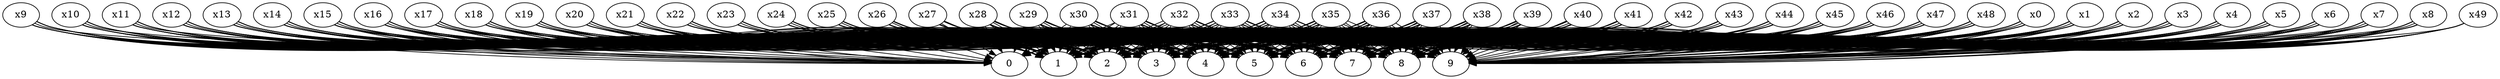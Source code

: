 digraph {
    0x0 []
    0x1 []
    0x2 []
    0x3 []
    0x4 []
    0x5 []
    0x6 []
    0x7 []
    0x8 []
    0x9 []
    0x10 []
    0x11 []
    0x12 []
    0x13 []
    0x14 []
    0x15 []
    0x16 []
    0x17 []
    0x18 []
    0x19 []
    0x20 []
    0x21 []
    0x22 []
    0x23 []
    0x24 []
    0x25 []
    0x26 []
    0x27 []
    0x28 []
    0x29 []
    0x30 []
    0x31 []
    0x32 []
    0x33 []
    0x34 []
    0x35 []
    0x36 []
    0x37 []
    0x38 []
    0x39 []
    0x40 []
    0x41 []
    0x42 []
    0x43 []
    0x44 []
    0x45 []
    0x46 []
    0x47 []
    0x48 []
    0x49 []
    1x0 []
    1x1 []
    1x2 []
    1x3 []
    1x4 []
    1x5 []
    1x6 []
    1x7 []
    1x8 []
    1x9 []
    1x10 []
    1x11 []
    1x12 []
    1x13 []
    1x14 []
    1x15 []
    1x16 []
    1x17 []
    1x18 []
    1x19 []
    1x20 []
    1x21 []
    1x22 []
    1x23 []
    1x24 []
    1x25 []
    1x26 []
    1x27 []
    1x28 []
    1x29 []
    1x30 []
    1x31 []
    1x32 []
    1x33 []
    1x34 []
    1x35 []
    1x36 []
    1x37 []
    1x38 []
    1x39 []
    1x40 []
    1x41 []
    1x42 []
    1x43 []
    1x44 []
    1x45 []
    1x46 []
    1x47 []
    1x48 []
    1x49 []
    2x0 []
    2x1 []
    2x2 []
    2x3 []
    2x4 []
    2x5 []
    2x6 []
    2x7 []
    2x8 []
    2x9 []
    2x10 []
    2x11 []
    2x12 []
    2x13 []
    2x14 []
    2x15 []
    2x16 []
    2x17 []
    2x18 []
    2x19 []
    2x20 []
    2x21 []
    2x22 []
    2x23 []
    2x24 []
    2x25 []
    2x26 []
    2x27 []
    2x28 []
    2x29 []
    2x30 []
    2x31 []
    2x32 []
    2x33 []
    2x34 []
    2x35 []
    2x36 []
    2x37 []
    2x38 []
    2x39 []
    2x40 []
    2x41 []
    2x42 []
    2x43 []
    2x44 []
    2x45 []
    2x46 []
    2x47 []
    2x48 []
    2x49 []
    3x0 []
    3x1 []
    3x2 []
    3x3 []
    3x4 []
    3x5 []
    3x6 []
    3x7 []
    3x8 []
    3x9 []
    3x10 []
    3x11 []
    3x12 []
    3x13 []
    3x14 []
    3x15 []
    3x16 []
    3x17 []
    3x18 []
    3x19 []
    3x20 []
    3x21 []
    3x22 []
    3x23 []
    3x24 []
    3x25 []
    3x26 []
    3x27 []
    3x28 []
    3x29 []
    3x30 []
    3x31 []
    3x32 []
    3x33 []
    3x34 []
    3x35 []
    3x36 []
    3x37 []
    3x38 []
    3x39 []
    3x40 []
    3x41 []
    3x42 []
    3x43 []
    3x44 []
    3x45 []
    3x46 []
    3x47 []
    3x48 []
    3x49 []
    4x0 []
    4x1 []
    4x2 []
    4x3 []
    4x4 []
    4x5 []
    4x6 []
    4x7 []
    4x8 []
    4x9 []
    4x10 []
    4x11 []
    4x12 []
    4x13 []
    4x14 []
    4x15 []
    4x16 []
    4x17 []
    4x18 []
    4x19 []
    4x20 []
    4x21 []
    4x22 []
    4x23 []
    4x24 []
    4x25 []
    4x26 []
    4x27 []
    4x28 []
    4x29 []
    4x30 []
    4x31 []
    4x32 []
    4x33 []
    4x34 []
    4x35 []
    4x36 []
    4x37 []
    4x38 []
    4x39 []
    4x40 []
    4x41 []
    4x42 []
    4x43 []
    4x44 []
    4x45 []
    4x46 []
    4x47 []
    4x48 []
    4x49 []
    5x0 []
    5x1 []
    5x2 []
    5x3 []
    5x4 []
    5x5 []
    5x6 []
    5x7 []
    5x8 []
    5x9 []
    5x10 []
    5x11 []
    5x12 []
    5x13 []
    5x14 []
    5x15 []
    5x16 []
    5x17 []
    5x18 []
    5x19 []
    5x20 []
    5x21 []
    5x22 []
    5x23 []
    5x24 []
    5x25 []
    5x26 []
    5x27 []
    5x28 []
    5x29 []
    5x30 []
    5x31 []
    5x32 []
    5x33 []
    5x34 []
    5x35 []
    5x36 []
    5x37 []
    5x38 []
    5x39 []
    5x40 []
    5x41 []
    5x42 []
    5x43 []
    5x44 []
    5x45 []
    5x46 []
    5x47 []
    5x48 []
    5x49 []
    6x0 []
    6x1 []
    6x2 []
    6x3 []
    6x4 []
    6x5 []
    6x6 []
    6x7 []
    6x8 []
    6x9 []
    6x10 []
    6x11 []
    6x12 []
    6x13 []
    6x14 []
    6x15 []
    6x16 []
    6x17 []
    6x18 []
    6x19 []
    6x20 []
    6x21 []
    6x22 []
    6x23 []
    6x24 []
    6x25 []
    6x26 []
    6x27 []
    6x28 []
    6x29 []
    6x30 []
    6x31 []
    6x32 []
    6x33 []
    6x34 []
    6x35 []
    6x36 []
    6x37 []
    6x38 []
    6x39 []
    6x40 []
    6x41 []
    6x42 []
    6x43 []
    6x44 []
    6x45 []
    6x46 []
    6x47 []
    6x48 []
    6x49 []
    7x0 []
    7x1 []
    7x2 []
    7x3 []
    7x4 []
    7x5 []
    7x6 []
    7x7 []
    7x8 []
    7x9 []
    7x10 []
    7x11 []
    7x12 []
    7x13 []
    7x14 []
    7x15 []
    7x16 []
    7x17 []
    7x18 []
    7x19 []
    7x20 []
    7x21 []
    7x22 []
    7x23 []
    7x24 []
    7x25 []
    7x26 []
    7x27 []
    7x28 []
    7x29 []
    7x30 []
    7x31 []
    7x32 []
    7x33 []
    7x34 []
    7x35 []
    7x36 []
    7x37 []
    7x38 []
    7x39 []
    7x40 []
    7x41 []
    7x42 []
    7x43 []
    7x44 []
    7x45 []
    7x46 []
    7x47 []
    7x48 []
    7x49 []
    8x0 []
    8x1 []
    8x2 []
    8x3 []
    8x4 []
    8x5 []
    8x6 []
    8x7 []
    8x8 []
    8x9 []
    8x10 []
    8x11 []
    8x12 []
    8x13 []
    8x14 []
    8x15 []
    8x16 []
    8x17 []
    8x18 []
    8x19 []
    8x20 []
    8x21 []
    8x22 []
    8x23 []
    8x24 []
    8x25 []
    8x26 []
    8x27 []
    8x28 []
    8x29 []
    8x30 []
    8x31 []
    8x32 []
    8x33 []
    8x34 []
    8x35 []
    8x36 []
    8x37 []
    8x38 []
    8x39 []
    8x40 []
    8x41 []
    8x42 []
    8x43 []
    8x44 []
    8x45 []
    8x46 []
    8x47 []
    8x48 []
    8x49 []
    9x0 []
    9x1 []
    9x2 []
    9x3 []
    9x4 []
    9x5 []
    9x6 []
    9x7 []
    9x8 []
    9x9 []
    9x10 []
    9x11 []
    9x12 []
    9x13 []
    9x14 []
    9x15 []
    9x16 []
    9x17 []
    9x18 []
    9x19 []
    9x20 []
    9x21 []
    9x22 []
    9x23 []
    9x24 []
    9x25 []
    9x26 []
    9x27 []
    9x28 []
    9x29 []
    9x30 []
    9x31 []
    9x32 []
    9x33 []
    9x34 []
    9x35 []
    9x36 []
    9x37 []
    9x38 []
    9x39 []
    9x40 []
    9x41 []
    9x42 []
    9x43 []
    9x44 []
    9x45 []
    9x46 []
    9x47 []
    9x48 []
    9x49 []
    0x0 -> 0x1
    0x1 -> 0x2
    0x2 -> 0x3
    0x3 -> 0x4
    0x4 -> 0x5
    0x5 -> 0x6
    0x6 -> 0x7
    0x7 -> 0x8
    0x8 -> 0x9
    0x9 -> 0x10
    0x10 -> 0x11
    0x11 -> 0x12
    0x12 -> 0x13
    0x13 -> 0x14
    0x14 -> 0x15
    0x15 -> 0x16
    0x16 -> 0x17
    0x17 -> 0x18
    0x18 -> 0x19
    0x19 -> 0x20
    0x20 -> 0x21
    0x21 -> 0x22
    0x22 -> 0x23
    0x23 -> 0x24
    0x24 -> 0x25
    0x25 -> 0x26
    0x26 -> 0x27
    0x27 -> 0x28
    0x28 -> 0x29
    0x29 -> 0x30
    0x30 -> 0x31
    0x31 -> 0x32
    0x32 -> 0x33
    0x33 -> 0x34
    0x34 -> 0x35
    0x35 -> 0x36
    0x36 -> 0x37
    0x37 -> 0x38
    0x38 -> 0x39
    0x39 -> 0x40
    0x40 -> 0x41
    0x41 -> 0x42
    0x42 -> 0x43
    0x43 -> 0x44
    0x44 -> 0x45
    0x45 -> 0x46
    0x46 -> 0x47
    0x47 -> 0x48
    0x48 -> 0x49
    0x0 -> 1x0
    1x0 -> 1x1
    0x1 -> 1x1
    1x1 -> 1x2
    0x2 -> 1x2
    1x2 -> 1x3
    0x3 -> 1x3
    1x3 -> 1x4
    0x4 -> 1x4
    1x4 -> 1x5
    0x5 -> 1x5
    1x5 -> 1x6
    0x6 -> 1x6
    1x6 -> 1x7
    0x7 -> 1x7
    1x7 -> 1x8
    0x8 -> 1x8
    1x8 -> 1x9
    0x9 -> 1x9
    1x9 -> 1x10
    0x10 -> 1x10
    1x10 -> 1x11
    0x11 -> 1x11
    1x11 -> 1x12
    0x12 -> 1x12
    1x12 -> 1x13
    0x13 -> 1x13
    1x13 -> 1x14
    0x14 -> 1x14
    1x14 -> 1x15
    0x15 -> 1x15
    1x15 -> 1x16
    0x16 -> 1x16
    1x16 -> 1x17
    0x17 -> 1x17
    1x17 -> 1x18
    0x18 -> 1x18
    1x18 -> 1x19
    0x19 -> 1x19
    1x19 -> 1x20
    0x20 -> 1x20
    1x20 -> 1x21
    0x21 -> 1x21
    1x21 -> 1x22
    0x22 -> 1x22
    1x22 -> 1x23
    0x23 -> 1x23
    1x23 -> 1x24
    0x24 -> 1x24
    1x24 -> 1x25
    0x25 -> 1x25
    1x25 -> 1x26
    0x26 -> 1x26
    1x26 -> 1x27
    0x27 -> 1x27
    1x27 -> 1x28
    0x28 -> 1x28
    1x28 -> 1x29
    0x29 -> 1x29
    1x29 -> 1x30
    0x30 -> 1x30
    1x30 -> 1x31
    0x31 -> 1x31
    1x31 -> 1x32
    0x32 -> 1x32
    1x32 -> 1x33
    0x33 -> 1x33
    1x33 -> 1x34
    0x34 -> 1x34
    1x34 -> 1x35
    0x35 -> 1x35
    1x35 -> 1x36
    0x36 -> 1x36
    1x36 -> 1x37
    0x37 -> 1x37
    1x37 -> 1x38
    0x38 -> 1x38
    1x38 -> 1x39
    0x39 -> 1x39
    1x39 -> 1x40
    0x40 -> 1x40
    1x40 -> 1x41
    0x41 -> 1x41
    1x41 -> 1x42
    0x42 -> 1x42
    1x42 -> 1x43
    0x43 -> 1x43
    1x43 -> 1x44
    0x44 -> 1x44
    1x44 -> 1x45
    0x45 -> 1x45
    1x45 -> 1x46
    0x46 -> 1x46
    1x46 -> 1x47
    0x47 -> 1x47
    1x47 -> 1x48
    0x48 -> 1x48
    1x48 -> 1x49
    0x49 -> 1x49
    1x0 -> 2x0
    2x0 -> 2x1
    1x1 -> 2x1
    2x1 -> 2x2
    1x2 -> 2x2
    2x2 -> 2x3
    1x3 -> 2x3
    2x3 -> 2x4
    1x4 -> 2x4
    2x4 -> 2x5
    1x5 -> 2x5
    2x5 -> 2x6
    1x6 -> 2x6
    2x6 -> 2x7
    1x7 -> 2x7
    2x7 -> 2x8
    1x8 -> 2x8
    2x8 -> 2x9
    1x9 -> 2x9
    2x9 -> 2x10
    1x10 -> 2x10
    2x10 -> 2x11
    1x11 -> 2x11
    2x11 -> 2x12
    1x12 -> 2x12
    2x12 -> 2x13
    1x13 -> 2x13
    2x13 -> 2x14
    1x14 -> 2x14
    2x14 -> 2x15
    1x15 -> 2x15
    2x15 -> 2x16
    1x16 -> 2x16
    2x16 -> 2x17
    1x17 -> 2x17
    2x17 -> 2x18
    1x18 -> 2x18
    2x18 -> 2x19
    1x19 -> 2x19
    2x19 -> 2x20
    1x20 -> 2x20
    2x20 -> 2x21
    1x21 -> 2x21
    2x21 -> 2x22
    1x22 -> 2x22
    2x22 -> 2x23
    1x23 -> 2x23
    2x23 -> 2x24
    1x24 -> 2x24
    2x24 -> 2x25
    1x25 -> 2x25
    2x25 -> 2x26
    1x26 -> 2x26
    2x26 -> 2x27
    1x27 -> 2x27
    2x27 -> 2x28
    1x28 -> 2x28
    2x28 -> 2x29
    1x29 -> 2x29
    2x29 -> 2x30
    1x30 -> 2x30
    2x30 -> 2x31
    1x31 -> 2x31
    2x31 -> 2x32
    1x32 -> 2x32
    2x32 -> 2x33
    1x33 -> 2x33
    2x33 -> 2x34
    1x34 -> 2x34
    2x34 -> 2x35
    1x35 -> 2x35
    2x35 -> 2x36
    1x36 -> 2x36
    2x36 -> 2x37
    1x37 -> 2x37
    2x37 -> 2x38
    1x38 -> 2x38
    2x38 -> 2x39
    1x39 -> 2x39
    2x39 -> 2x40
    1x40 -> 2x40
    2x40 -> 2x41
    1x41 -> 2x41
    2x41 -> 2x42
    1x42 -> 2x42
    2x42 -> 2x43
    1x43 -> 2x43
    2x43 -> 2x44
    1x44 -> 2x44
    2x44 -> 2x45
    1x45 -> 2x45
    2x45 -> 2x46
    1x46 -> 2x46
    2x46 -> 2x47
    1x47 -> 2x47
    2x47 -> 2x48
    1x48 -> 2x48
    2x48 -> 2x49
    1x49 -> 2x49
    2x0 -> 3x0
    3x0 -> 3x1
    2x1 -> 3x1
    3x1 -> 3x2
    2x2 -> 3x2
    3x2 -> 3x3
    2x3 -> 3x3
    3x3 -> 3x4
    2x4 -> 3x4
    3x4 -> 3x5
    2x5 -> 3x5
    3x5 -> 3x6
    2x6 -> 3x6
    3x6 -> 3x7
    2x7 -> 3x7
    3x7 -> 3x8
    2x8 -> 3x8
    3x8 -> 3x9
    2x9 -> 3x9
    3x9 -> 3x10
    2x10 -> 3x10
    3x10 -> 3x11
    2x11 -> 3x11
    3x11 -> 3x12
    2x12 -> 3x12
    3x12 -> 3x13
    2x13 -> 3x13
    3x13 -> 3x14
    2x14 -> 3x14
    3x14 -> 3x15
    2x15 -> 3x15
    3x15 -> 3x16
    2x16 -> 3x16
    3x16 -> 3x17
    2x17 -> 3x17
    3x17 -> 3x18
    2x18 -> 3x18
    3x18 -> 3x19
    2x19 -> 3x19
    3x19 -> 3x20
    2x20 -> 3x20
    3x20 -> 3x21
    2x21 -> 3x21
    3x21 -> 3x22
    2x22 -> 3x22
    3x22 -> 3x23
    2x23 -> 3x23
    3x23 -> 3x24
    2x24 -> 3x24
    3x24 -> 3x25
    2x25 -> 3x25
    3x25 -> 3x26
    2x26 -> 3x26
    3x26 -> 3x27
    2x27 -> 3x27
    3x27 -> 3x28
    2x28 -> 3x28
    3x28 -> 3x29
    2x29 -> 3x29
    3x29 -> 3x30
    2x30 -> 3x30
    3x30 -> 3x31
    2x31 -> 3x31
    3x31 -> 3x32
    2x32 -> 3x32
    3x32 -> 3x33
    2x33 -> 3x33
    3x33 -> 3x34
    2x34 -> 3x34
    3x34 -> 3x35
    2x35 -> 3x35
    3x35 -> 3x36
    2x36 -> 3x36
    3x36 -> 3x37
    2x37 -> 3x37
    3x37 -> 3x38
    2x38 -> 3x38
    3x38 -> 3x39
    2x39 -> 3x39
    3x39 -> 3x40
    2x40 -> 3x40
    3x40 -> 3x41
    2x41 -> 3x41
    3x41 -> 3x42
    2x42 -> 3x42
    3x42 -> 3x43
    2x43 -> 3x43
    3x43 -> 3x44
    2x44 -> 3x44
    3x44 -> 3x45
    2x45 -> 3x45
    3x45 -> 3x46
    2x46 -> 3x46
    3x46 -> 3x47
    2x47 -> 3x47
    3x47 -> 3x48
    2x48 -> 3x48
    3x48 -> 3x49
    2x49 -> 3x49
    3x0 -> 4x0
    4x0 -> 4x1
    3x1 -> 4x1
    4x1 -> 4x2
    3x2 -> 4x2
    4x2 -> 4x3
    3x3 -> 4x3
    4x3 -> 4x4
    3x4 -> 4x4
    4x4 -> 4x5
    3x5 -> 4x5
    4x5 -> 4x6
    3x6 -> 4x6
    4x6 -> 4x7
    3x7 -> 4x7
    4x7 -> 4x8
    3x8 -> 4x8
    4x8 -> 4x9
    3x9 -> 4x9
    4x9 -> 4x10
    3x10 -> 4x10
    4x10 -> 4x11
    3x11 -> 4x11
    4x11 -> 4x12
    3x12 -> 4x12
    4x12 -> 4x13
    3x13 -> 4x13
    4x13 -> 4x14
    3x14 -> 4x14
    4x14 -> 4x15
    3x15 -> 4x15
    4x15 -> 4x16
    3x16 -> 4x16
    4x16 -> 4x17
    3x17 -> 4x17
    4x17 -> 4x18
    3x18 -> 4x18
    4x18 -> 4x19
    3x19 -> 4x19
    4x19 -> 4x20
    3x20 -> 4x20
    4x20 -> 4x21
    3x21 -> 4x21
    4x21 -> 4x22
    3x22 -> 4x22
    4x22 -> 4x23
    3x23 -> 4x23
    4x23 -> 4x24
    3x24 -> 4x24
    4x24 -> 4x25
    3x25 -> 4x25
    4x25 -> 4x26
    3x26 -> 4x26
    4x26 -> 4x27
    3x27 -> 4x27
    4x27 -> 4x28
    3x28 -> 4x28
    4x28 -> 4x29
    3x29 -> 4x29
    4x29 -> 4x30
    3x30 -> 4x30
    4x30 -> 4x31
    3x31 -> 4x31
    4x31 -> 4x32
    3x32 -> 4x32
    4x32 -> 4x33
    3x33 -> 4x33
    4x33 -> 4x34
    3x34 -> 4x34
    4x34 -> 4x35
    3x35 -> 4x35
    4x35 -> 4x36
    3x36 -> 4x36
    4x36 -> 4x37
    3x37 -> 4x37
    4x37 -> 4x38
    3x38 -> 4x38
    4x38 -> 4x39
    3x39 -> 4x39
    4x39 -> 4x40
    3x40 -> 4x40
    4x40 -> 4x41
    3x41 -> 4x41
    4x41 -> 4x42
    3x42 -> 4x42
    4x42 -> 4x43
    3x43 -> 4x43
    4x43 -> 4x44
    3x44 -> 4x44
    4x44 -> 4x45
    3x45 -> 4x45
    4x45 -> 4x46
    3x46 -> 4x46
    4x46 -> 4x47
    3x47 -> 4x47
    4x47 -> 4x48
    3x48 -> 4x48
    4x48 -> 4x49
    3x49 -> 4x49
    4x0 -> 5x0
    5x0 -> 5x1
    4x1 -> 5x1
    5x1 -> 5x2
    4x2 -> 5x2
    5x2 -> 5x3
    4x3 -> 5x3
    5x3 -> 5x4
    4x4 -> 5x4
    5x4 -> 5x5
    4x5 -> 5x5
    5x5 -> 5x6
    4x6 -> 5x6
    5x6 -> 5x7
    4x7 -> 5x7
    5x7 -> 5x8
    4x8 -> 5x8
    5x8 -> 5x9
    4x9 -> 5x9
    5x9 -> 5x10
    4x10 -> 5x10
    5x10 -> 5x11
    4x11 -> 5x11
    5x11 -> 5x12
    4x12 -> 5x12
    5x12 -> 5x13
    4x13 -> 5x13
    5x13 -> 5x14
    4x14 -> 5x14
    5x14 -> 5x15
    4x15 -> 5x15
    5x15 -> 5x16
    4x16 -> 5x16
    5x16 -> 5x17
    4x17 -> 5x17
    5x17 -> 5x18
    4x18 -> 5x18
    5x18 -> 5x19
    4x19 -> 5x19
    5x19 -> 5x20
    4x20 -> 5x20
    5x20 -> 5x21
    4x21 -> 5x21
    5x21 -> 5x22
    4x22 -> 5x22
    5x22 -> 5x23
    4x23 -> 5x23
    5x23 -> 5x24
    4x24 -> 5x24
    5x24 -> 5x25
    4x25 -> 5x25
    5x25 -> 5x26
    4x26 -> 5x26
    5x26 -> 5x27
    4x27 -> 5x27
    5x27 -> 5x28
    4x28 -> 5x28
    5x28 -> 5x29
    4x29 -> 5x29
    5x29 -> 5x30
    4x30 -> 5x30
    5x30 -> 5x31
    4x31 -> 5x31
    5x31 -> 5x32
    4x32 -> 5x32
    5x32 -> 5x33
    4x33 -> 5x33
    5x33 -> 5x34
    4x34 -> 5x34
    5x34 -> 5x35
    4x35 -> 5x35
    5x35 -> 5x36
    4x36 -> 5x36
    5x36 -> 5x37
    4x37 -> 5x37
    5x37 -> 5x38
    4x38 -> 5x38
    5x38 -> 5x39
    4x39 -> 5x39
    5x39 -> 5x40
    4x40 -> 5x40
    5x40 -> 5x41
    4x41 -> 5x41
    5x41 -> 5x42
    4x42 -> 5x42
    5x42 -> 5x43
    4x43 -> 5x43
    5x43 -> 5x44
    4x44 -> 5x44
    5x44 -> 5x45
    4x45 -> 5x45
    5x45 -> 5x46
    4x46 -> 5x46
    5x46 -> 5x47
    4x47 -> 5x47
    5x47 -> 5x48
    4x48 -> 5x48
    5x48 -> 5x49
    4x49 -> 5x49
    5x0 -> 6x0
    6x0 -> 6x1
    5x1 -> 6x1
    6x1 -> 6x2
    5x2 -> 6x2
    6x2 -> 6x3
    5x3 -> 6x3
    6x3 -> 6x4
    5x4 -> 6x4
    6x4 -> 6x5
    5x5 -> 6x5
    6x5 -> 6x6
    5x6 -> 6x6
    6x6 -> 6x7
    5x7 -> 6x7
    6x7 -> 6x8
    5x8 -> 6x8
    6x8 -> 6x9
    5x9 -> 6x9
    6x9 -> 6x10
    5x10 -> 6x10
    6x10 -> 6x11
    5x11 -> 6x11
    6x11 -> 6x12
    5x12 -> 6x12
    6x12 -> 6x13
    5x13 -> 6x13
    6x13 -> 6x14
    5x14 -> 6x14
    6x14 -> 6x15
    5x15 -> 6x15
    6x15 -> 6x16
    5x16 -> 6x16
    6x16 -> 6x17
    5x17 -> 6x17
    6x17 -> 6x18
    5x18 -> 6x18
    6x18 -> 6x19
    5x19 -> 6x19
    6x19 -> 6x20
    5x20 -> 6x20
    6x20 -> 6x21
    5x21 -> 6x21
    6x21 -> 6x22
    5x22 -> 6x22
    6x22 -> 6x23
    5x23 -> 6x23
    6x23 -> 6x24
    5x24 -> 6x24
    6x24 -> 6x25
    5x25 -> 6x25
    6x25 -> 6x26
    5x26 -> 6x26
    6x26 -> 6x27
    5x27 -> 6x27
    6x27 -> 6x28
    5x28 -> 6x28
    6x28 -> 6x29
    5x29 -> 6x29
    6x29 -> 6x30
    5x30 -> 6x30
    6x30 -> 6x31
    5x31 -> 6x31
    6x31 -> 6x32
    5x32 -> 6x32
    6x32 -> 6x33
    5x33 -> 6x33
    6x33 -> 6x34
    5x34 -> 6x34
    6x34 -> 6x35
    5x35 -> 6x35
    6x35 -> 6x36
    5x36 -> 6x36
    6x36 -> 6x37
    5x37 -> 6x37
    6x37 -> 6x38
    5x38 -> 6x38
    6x38 -> 6x39
    5x39 -> 6x39
    6x39 -> 6x40
    5x40 -> 6x40
    6x40 -> 6x41
    5x41 -> 6x41
    6x41 -> 6x42
    5x42 -> 6x42
    6x42 -> 6x43
    5x43 -> 6x43
    6x43 -> 6x44
    5x44 -> 6x44
    6x44 -> 6x45
    5x45 -> 6x45
    6x45 -> 6x46
    5x46 -> 6x46
    6x46 -> 6x47
    5x47 -> 6x47
    6x47 -> 6x48
    5x48 -> 6x48
    6x48 -> 6x49
    5x49 -> 6x49
    6x0 -> 7x0
    7x0 -> 7x1
    6x1 -> 7x1
    7x1 -> 7x2
    6x2 -> 7x2
    7x2 -> 7x3
    6x3 -> 7x3
    7x3 -> 7x4
    6x4 -> 7x4
    7x4 -> 7x5
    6x5 -> 7x5
    7x5 -> 7x6
    6x6 -> 7x6
    7x6 -> 7x7
    6x7 -> 7x7
    7x7 -> 7x8
    6x8 -> 7x8
    7x8 -> 7x9
    6x9 -> 7x9
    7x9 -> 7x10
    6x10 -> 7x10
    7x10 -> 7x11
    6x11 -> 7x11
    7x11 -> 7x12
    6x12 -> 7x12
    7x12 -> 7x13
    6x13 -> 7x13
    7x13 -> 7x14
    6x14 -> 7x14
    7x14 -> 7x15
    6x15 -> 7x15
    7x15 -> 7x16
    6x16 -> 7x16
    7x16 -> 7x17
    6x17 -> 7x17
    7x17 -> 7x18
    6x18 -> 7x18
    7x18 -> 7x19
    6x19 -> 7x19
    7x19 -> 7x20
    6x20 -> 7x20
    7x20 -> 7x21
    6x21 -> 7x21
    7x21 -> 7x22
    6x22 -> 7x22
    7x22 -> 7x23
    6x23 -> 7x23
    7x23 -> 7x24
    6x24 -> 7x24
    7x24 -> 7x25
    6x25 -> 7x25
    7x25 -> 7x26
    6x26 -> 7x26
    7x26 -> 7x27
    6x27 -> 7x27
    7x27 -> 7x28
    6x28 -> 7x28
    7x28 -> 7x29
    6x29 -> 7x29
    7x29 -> 7x30
    6x30 -> 7x30
    7x30 -> 7x31
    6x31 -> 7x31
    7x31 -> 7x32
    6x32 -> 7x32
    7x32 -> 7x33
    6x33 -> 7x33
    7x33 -> 7x34
    6x34 -> 7x34
    7x34 -> 7x35
    6x35 -> 7x35
    7x35 -> 7x36
    6x36 -> 7x36
    7x36 -> 7x37
    6x37 -> 7x37
    7x37 -> 7x38
    6x38 -> 7x38
    7x38 -> 7x39
    6x39 -> 7x39
    7x39 -> 7x40
    6x40 -> 7x40
    7x40 -> 7x41
    6x41 -> 7x41
    7x41 -> 7x42
    6x42 -> 7x42
    7x42 -> 7x43
    6x43 -> 7x43
    7x43 -> 7x44
    6x44 -> 7x44
    7x44 -> 7x45
    6x45 -> 7x45
    7x45 -> 7x46
    6x46 -> 7x46
    7x46 -> 7x47
    6x47 -> 7x47
    7x47 -> 7x48
    6x48 -> 7x48
    7x48 -> 7x49
    6x49 -> 7x49
    7x0 -> 8x0
    8x0 -> 8x1
    7x1 -> 8x1
    8x1 -> 8x2
    7x2 -> 8x2
    8x2 -> 8x3
    7x3 -> 8x3
    8x3 -> 8x4
    7x4 -> 8x4
    8x4 -> 8x5
    7x5 -> 8x5
    8x5 -> 8x6
    7x6 -> 8x6
    8x6 -> 8x7
    7x7 -> 8x7
    8x7 -> 8x8
    7x8 -> 8x8
    8x8 -> 8x9
    7x9 -> 8x9
    8x9 -> 8x10
    7x10 -> 8x10
    8x10 -> 8x11
    7x11 -> 8x11
    8x11 -> 8x12
    7x12 -> 8x12
    8x12 -> 8x13
    7x13 -> 8x13
    8x13 -> 8x14
    7x14 -> 8x14
    8x14 -> 8x15
    7x15 -> 8x15
    8x15 -> 8x16
    7x16 -> 8x16
    8x16 -> 8x17
    7x17 -> 8x17
    8x17 -> 8x18
    7x18 -> 8x18
    8x18 -> 8x19
    7x19 -> 8x19
    8x19 -> 8x20
    7x20 -> 8x20
    8x20 -> 8x21
    7x21 -> 8x21
    8x21 -> 8x22
    7x22 -> 8x22
    8x22 -> 8x23
    7x23 -> 8x23
    8x23 -> 8x24
    7x24 -> 8x24
    8x24 -> 8x25
    7x25 -> 8x25
    8x25 -> 8x26
    7x26 -> 8x26
    8x26 -> 8x27
    7x27 -> 8x27
    8x27 -> 8x28
    7x28 -> 8x28
    8x28 -> 8x29
    7x29 -> 8x29
    8x29 -> 8x30
    7x30 -> 8x30
    8x30 -> 8x31
    7x31 -> 8x31
    8x31 -> 8x32
    7x32 -> 8x32
    8x32 -> 8x33
    7x33 -> 8x33
    8x33 -> 8x34
    7x34 -> 8x34
    8x34 -> 8x35
    7x35 -> 8x35
    8x35 -> 8x36
    7x36 -> 8x36
    8x36 -> 8x37
    7x37 -> 8x37
    8x37 -> 8x38
    7x38 -> 8x38
    8x38 -> 8x39
    7x39 -> 8x39
    8x39 -> 8x40
    7x40 -> 8x40
    8x40 -> 8x41
    7x41 -> 8x41
    8x41 -> 8x42
    7x42 -> 8x42
    8x42 -> 8x43
    7x43 -> 8x43
    8x43 -> 8x44
    7x44 -> 8x44
    8x44 -> 8x45
    7x45 -> 8x45
    8x45 -> 8x46
    7x46 -> 8x46
    8x46 -> 8x47
    7x47 -> 8x47
    8x47 -> 8x48
    7x48 -> 8x48
    8x48 -> 8x49
    7x49 -> 8x49
    8x0 -> 9x0
    9x0 -> 9x1
    8x1 -> 9x1
    9x1 -> 9x2
    8x2 -> 9x2
    9x2 -> 9x3
    8x3 -> 9x3
    9x3 -> 9x4
    8x4 -> 9x4
    9x4 -> 9x5
    8x5 -> 9x5
    9x5 -> 9x6
    8x6 -> 9x6
    9x6 -> 9x7
    8x7 -> 9x7
    9x7 -> 9x8
    8x8 -> 9x8
    9x8 -> 9x9
    8x9 -> 9x9
    9x9 -> 9x10
    8x10 -> 9x10
    9x10 -> 9x11
    8x11 -> 9x11
    9x11 -> 9x12
    8x12 -> 9x12
    9x12 -> 9x13
    8x13 -> 9x13
    9x13 -> 9x14
    8x14 -> 9x14
    9x14 -> 9x15
    8x15 -> 9x15
    9x15 -> 9x16
    8x16 -> 9x16
    9x16 -> 9x17
    8x17 -> 9x17
    9x17 -> 9x18
    8x18 -> 9x18
    9x18 -> 9x19
    8x19 -> 9x19
    9x19 -> 9x20
    8x20 -> 9x20
    9x20 -> 9x21
    8x21 -> 9x21
    9x21 -> 9x22
    8x22 -> 9x22
    9x22 -> 9x23
    8x23 -> 9x23
    9x23 -> 9x24
    8x24 -> 9x24
    9x24 -> 9x25
    8x25 -> 9x25
    9x25 -> 9x26
    8x26 -> 9x26
    9x26 -> 9x27
    8x27 -> 9x27
    9x27 -> 9x28
    8x28 -> 9x28
    9x28 -> 9x29
    8x29 -> 9x29
    9x29 -> 9x30
    8x30 -> 9x30
    9x30 -> 9x31
    8x31 -> 9x31
    9x31 -> 9x32
    8x32 -> 9x32
    9x32 -> 9x33
    8x33 -> 9x33
    9x33 -> 9x34
    8x34 -> 9x34
    9x34 -> 9x35
    8x35 -> 9x35
    9x35 -> 9x36
    8x36 -> 9x36
    9x36 -> 9x37
    8x37 -> 9x37
    9x37 -> 9x38
    8x38 -> 9x38
    9x38 -> 9x39
    8x39 -> 9x39
    9x39 -> 9x40
    8x40 -> 9x40
    9x40 -> 9x41
    8x41 -> 9x41
    9x41 -> 9x42
    8x42 -> 9x42
    9x42 -> 9x43
    8x43 -> 9x43
    9x43 -> 9x44
    8x44 -> 9x44
    9x44 -> 9x45
    8x45 -> 9x45
    9x45 -> 9x46
    8x46 -> 9x46
    9x46 -> 9x47
    8x47 -> 9x47
    9x47 -> 9x48
    8x48 -> 9x48
    9x48 -> 9x49
    8x49 -> 9x49
}
